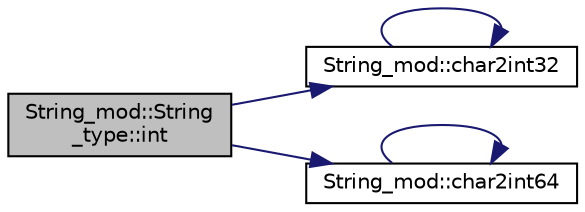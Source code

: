 digraph "String_mod::String_type::int"
{
 // LATEX_PDF_SIZE
  edge [fontname="Helvetica",fontsize="10",labelfontname="Helvetica",labelfontsize="10"];
  node [fontname="Helvetica",fontsize="10",shape=record];
  rankdir="LR";
  Node1 [label="String_mod::String\l_type::int",height=0.2,width=0.4,color="black", fillcolor="grey75", style="filled", fontcolor="black",tooltip=" "];
  Node1 -> Node2 [color="midnightblue",fontsize="10",style="solid",fontname="Helvetica"];
  Node2 [label="String_mod::char2int32",height=0.2,width=0.4,color="black", fillcolor="white", style="filled",URL="$namespaceString__mod.html#a6211342a946d80cbdee652a8a3e48630",tooltip="Convert an input assumed-size character vector to 32-bit integer."];
  Node2 -> Node2 [color="midnightblue",fontsize="10",style="solid",fontname="Helvetica"];
  Node1 -> Node3 [color="midnightblue",fontsize="10",style="solid",fontname="Helvetica"];
  Node3 [label="String_mod::char2int64",height=0.2,width=0.4,color="black", fillcolor="white", style="filled",URL="$namespaceString__mod.html#ab898b2fdbcd961bd91ee7550965fdbcc",tooltip="Convert an input assumed-size character vector to 64-bit integer."];
  Node3 -> Node3 [color="midnightblue",fontsize="10",style="solid",fontname="Helvetica"];
}
